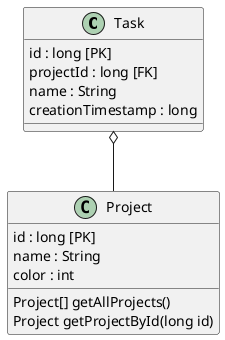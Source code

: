 @startuml

class Task
class Project

Task o-- Project



class Task{
id : long [PK]
projectId : long [FK]
name : String
creationTimestamp : long
}

class Project{
id : long [PK]
name : String
color : int
Project[] getAllProjects()
Project getProjectById(long id)
}

@enduml